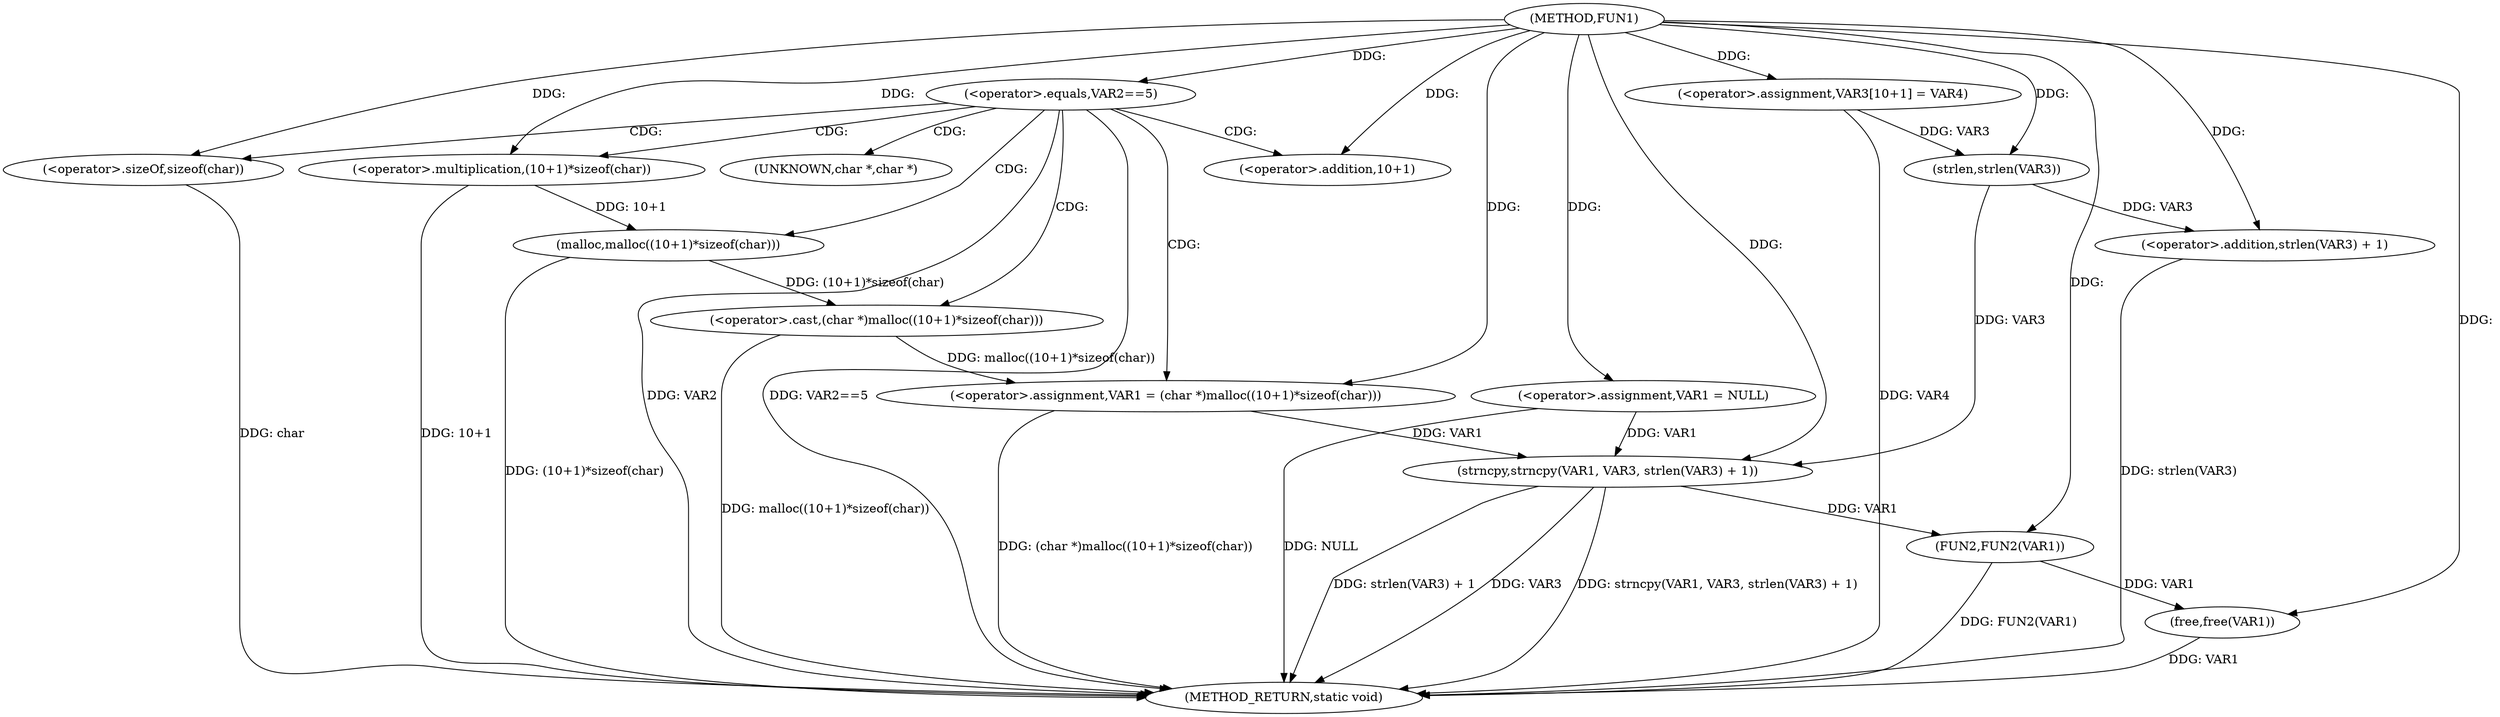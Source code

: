 digraph FUN1 {  
"1000100" [label = "(METHOD,FUN1)" ]
"1000138" [label = "(METHOD_RETURN,static void)" ]
"1000103" [label = "(<operator>.assignment,VAR1 = NULL)" ]
"1000107" [label = "(<operator>.equals,VAR2==5)" ]
"1000111" [label = "(<operator>.assignment,VAR1 = (char *)malloc((10+1)*sizeof(char)))" ]
"1000113" [label = "(<operator>.cast,(char *)malloc((10+1)*sizeof(char)))" ]
"1000115" [label = "(malloc,malloc((10+1)*sizeof(char)))" ]
"1000116" [label = "(<operator>.multiplication,(10+1)*sizeof(char))" ]
"1000117" [label = "(<operator>.addition,10+1)" ]
"1000120" [label = "(<operator>.sizeOf,sizeof(char))" ]
"1000124" [label = "(<operator>.assignment,VAR3[10+1] = VAR4)" ]
"1000127" [label = "(strncpy,strncpy(VAR1, VAR3, strlen(VAR3) + 1))" ]
"1000130" [label = "(<operator>.addition,strlen(VAR3) + 1)" ]
"1000131" [label = "(strlen,strlen(VAR3))" ]
"1000134" [label = "(FUN2,FUN2(VAR1))" ]
"1000136" [label = "(free,free(VAR1))" ]
"1000114" [label = "(UNKNOWN,char *,char *)" ]
  "1000116" -> "1000138"  [ label = "DDG: 10+1"] 
  "1000107" -> "1000138"  [ label = "DDG: VAR2"] 
  "1000107" -> "1000138"  [ label = "DDG: VAR2==5"] 
  "1000103" -> "1000138"  [ label = "DDG: NULL"] 
  "1000127" -> "1000138"  [ label = "DDG: strncpy(VAR1, VAR3, strlen(VAR3) + 1)"] 
  "1000136" -> "1000138"  [ label = "DDG: VAR1"] 
  "1000127" -> "1000138"  [ label = "DDG: strlen(VAR3) + 1"] 
  "1000124" -> "1000138"  [ label = "DDG: VAR4"] 
  "1000127" -> "1000138"  [ label = "DDG: VAR3"] 
  "1000134" -> "1000138"  [ label = "DDG: FUN2(VAR1)"] 
  "1000113" -> "1000138"  [ label = "DDG: malloc((10+1)*sizeof(char))"] 
  "1000120" -> "1000138"  [ label = "DDG: char"] 
  "1000111" -> "1000138"  [ label = "DDG: (char *)malloc((10+1)*sizeof(char))"] 
  "1000115" -> "1000138"  [ label = "DDG: (10+1)*sizeof(char)"] 
  "1000130" -> "1000138"  [ label = "DDG: strlen(VAR3)"] 
  "1000100" -> "1000103"  [ label = "DDG: "] 
  "1000100" -> "1000107"  [ label = "DDG: "] 
  "1000113" -> "1000111"  [ label = "DDG: malloc((10+1)*sizeof(char))"] 
  "1000100" -> "1000111"  [ label = "DDG: "] 
  "1000115" -> "1000113"  [ label = "DDG: (10+1)*sizeof(char)"] 
  "1000116" -> "1000115"  [ label = "DDG: 10+1"] 
  "1000100" -> "1000116"  [ label = "DDG: "] 
  "1000100" -> "1000117"  [ label = "DDG: "] 
  "1000100" -> "1000120"  [ label = "DDG: "] 
  "1000100" -> "1000124"  [ label = "DDG: "] 
  "1000103" -> "1000127"  [ label = "DDG: VAR1"] 
  "1000111" -> "1000127"  [ label = "DDG: VAR1"] 
  "1000100" -> "1000127"  [ label = "DDG: "] 
  "1000131" -> "1000127"  [ label = "DDG: VAR3"] 
  "1000131" -> "1000130"  [ label = "DDG: VAR3"] 
  "1000124" -> "1000131"  [ label = "DDG: VAR3"] 
  "1000100" -> "1000131"  [ label = "DDG: "] 
  "1000100" -> "1000130"  [ label = "DDG: "] 
  "1000127" -> "1000134"  [ label = "DDG: VAR1"] 
  "1000100" -> "1000134"  [ label = "DDG: "] 
  "1000134" -> "1000136"  [ label = "DDG: VAR1"] 
  "1000100" -> "1000136"  [ label = "DDG: "] 
  "1000107" -> "1000115"  [ label = "CDG: "] 
  "1000107" -> "1000120"  [ label = "CDG: "] 
  "1000107" -> "1000117"  [ label = "CDG: "] 
  "1000107" -> "1000116"  [ label = "CDG: "] 
  "1000107" -> "1000113"  [ label = "CDG: "] 
  "1000107" -> "1000111"  [ label = "CDG: "] 
  "1000107" -> "1000114"  [ label = "CDG: "] 
}
